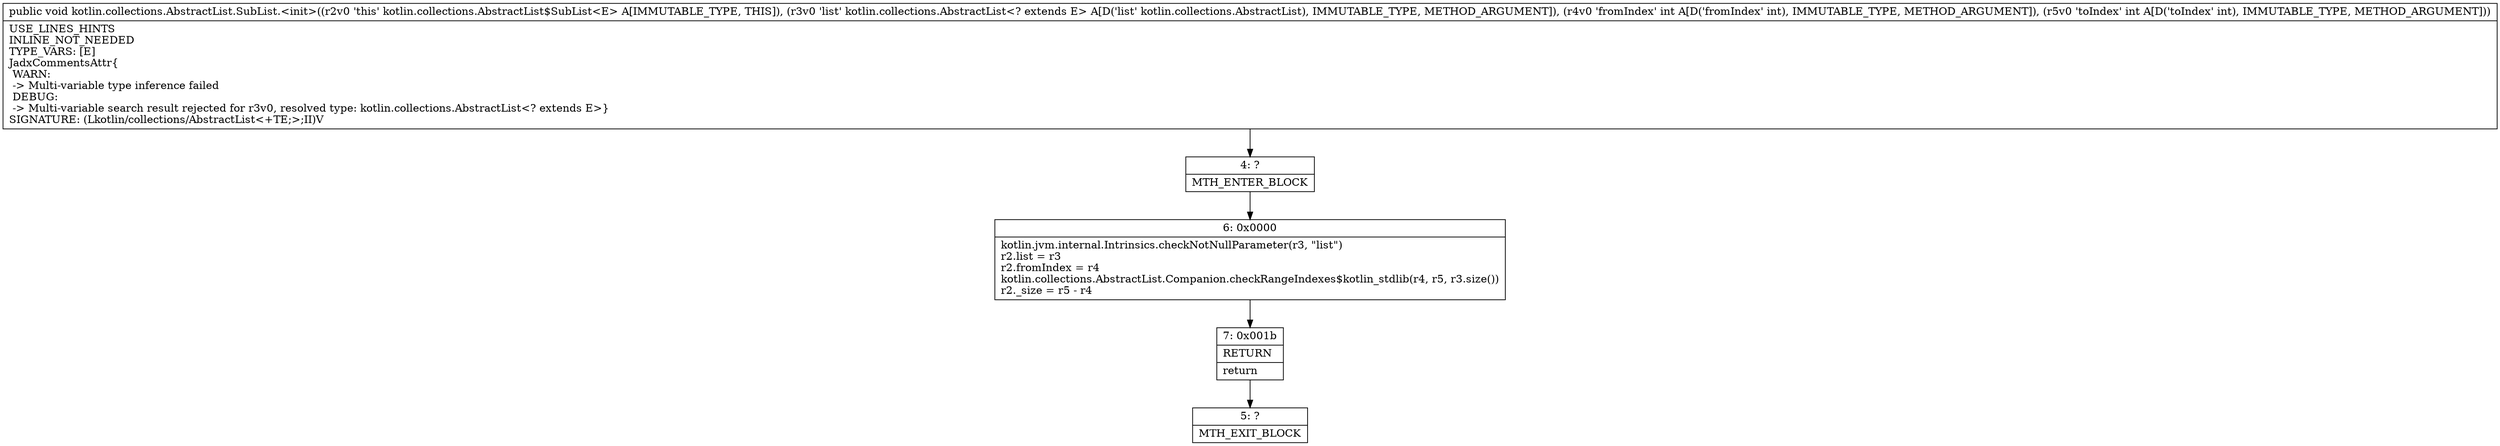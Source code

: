 digraph "CFG forkotlin.collections.AbstractList.SubList.\<init\>(Lkotlin\/collections\/AbstractList;II)V" {
Node_4 [shape=record,label="{4\:\ ?|MTH_ENTER_BLOCK\l}"];
Node_6 [shape=record,label="{6\:\ 0x0000|kotlin.jvm.internal.Intrinsics.checkNotNullParameter(r3, \"list\")\lr2.list = r3\lr2.fromIndex = r4\lkotlin.collections.AbstractList.Companion.checkRangeIndexes$kotlin_stdlib(r4, r5, r3.size())\lr2._size = r5 \- r4\l}"];
Node_7 [shape=record,label="{7\:\ 0x001b|RETURN\l|return\l}"];
Node_5 [shape=record,label="{5\:\ ?|MTH_EXIT_BLOCK\l}"];
MethodNode[shape=record,label="{public void kotlin.collections.AbstractList.SubList.\<init\>((r2v0 'this' kotlin.collections.AbstractList$SubList\<E\> A[IMMUTABLE_TYPE, THIS]), (r3v0 'list' kotlin.collections.AbstractList\<? extends E\> A[D('list' kotlin.collections.AbstractList), IMMUTABLE_TYPE, METHOD_ARGUMENT]), (r4v0 'fromIndex' int A[D('fromIndex' int), IMMUTABLE_TYPE, METHOD_ARGUMENT]), (r5v0 'toIndex' int A[D('toIndex' int), IMMUTABLE_TYPE, METHOD_ARGUMENT]))  | USE_LINES_HINTS\lINLINE_NOT_NEEDED\lTYPE_VARS: [E]\lJadxCommentsAttr\{\l WARN: \l \-\> Multi\-variable type inference failed\l DEBUG: \l \-\> Multi\-variable search result rejected for r3v0, resolved type: kotlin.collections.AbstractList\<? extends E\>\}\lSIGNATURE: (Lkotlin\/collections\/AbstractList\<+TE;\>;II)V\l}"];
MethodNode -> Node_4;Node_4 -> Node_6;
Node_6 -> Node_7;
Node_7 -> Node_5;
}

